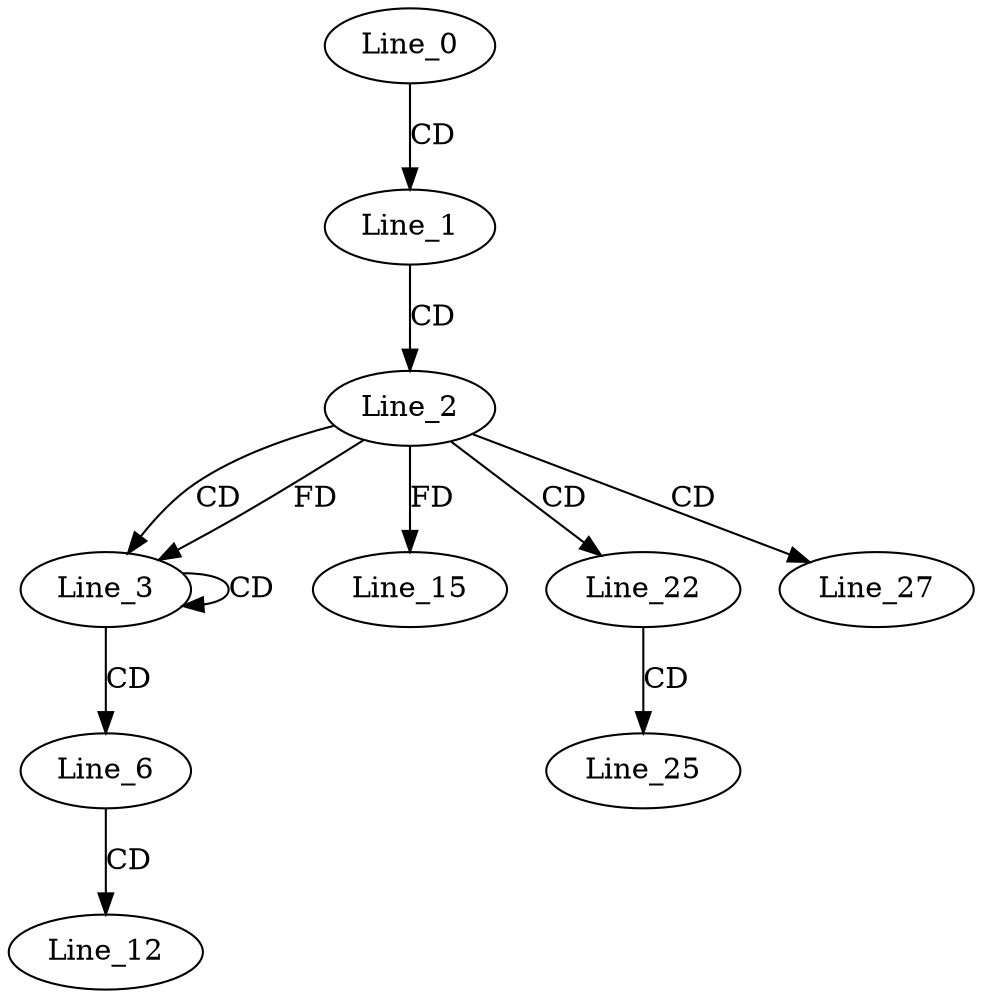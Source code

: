 digraph G {
  Line_0;
  Line_1;
  Line_2;
  Line_3;
  Line_3;
  Line_6;
  Line_12;
  Line_15;
  Line_22;
  Line_25;
  Line_27;
  Line_0 -> Line_1 [ label="CD" ];
  Line_1 -> Line_2 [ label="CD" ];
  Line_2 -> Line_3 [ label="CD" ];
  Line_3 -> Line_3 [ label="CD" ];
  Line_2 -> Line_3 [ label="FD" ];
  Line_3 -> Line_6 [ label="CD" ];
  Line_6 -> Line_12 [ label="CD" ];
  Line_2 -> Line_15 [ label="FD" ];
  Line_2 -> Line_22 [ label="CD" ];
  Line_22 -> Line_25 [ label="CD" ];
  Line_2 -> Line_27 [ label="CD" ];
}
